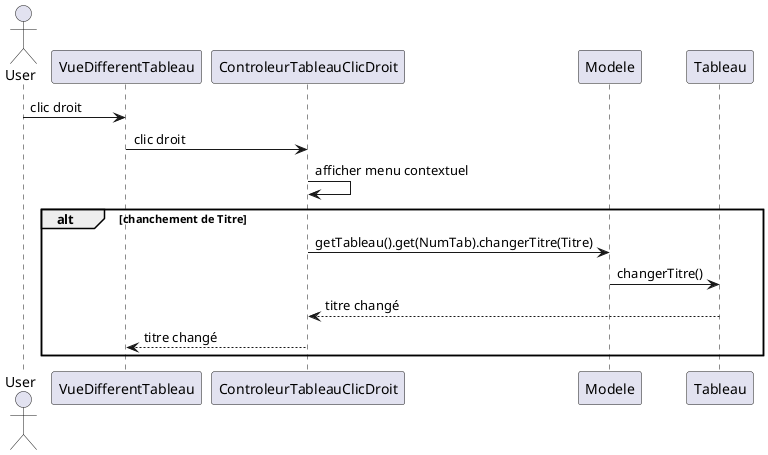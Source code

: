 @startuml
'https://plantuml.com/sequence-diagram

actor User
participant "VueDifferentTableau" as VDT
participant "ControleurTableauClicDroit" as CTC
participant "Modele" as M
participant "Tableau" as T


User -> VDT: clic droit
VDT -> CTC: clic droit
CTC -> CTC: afficher menu contextuel
alt chanchement de Titre
    CTC -> M: getTableau().get(NumTab).changerTitre(Titre)
    M -> T: changerTitre()
    T --> CTC: titre changé
    CTC --> VDT: titre changé
end
@enduml